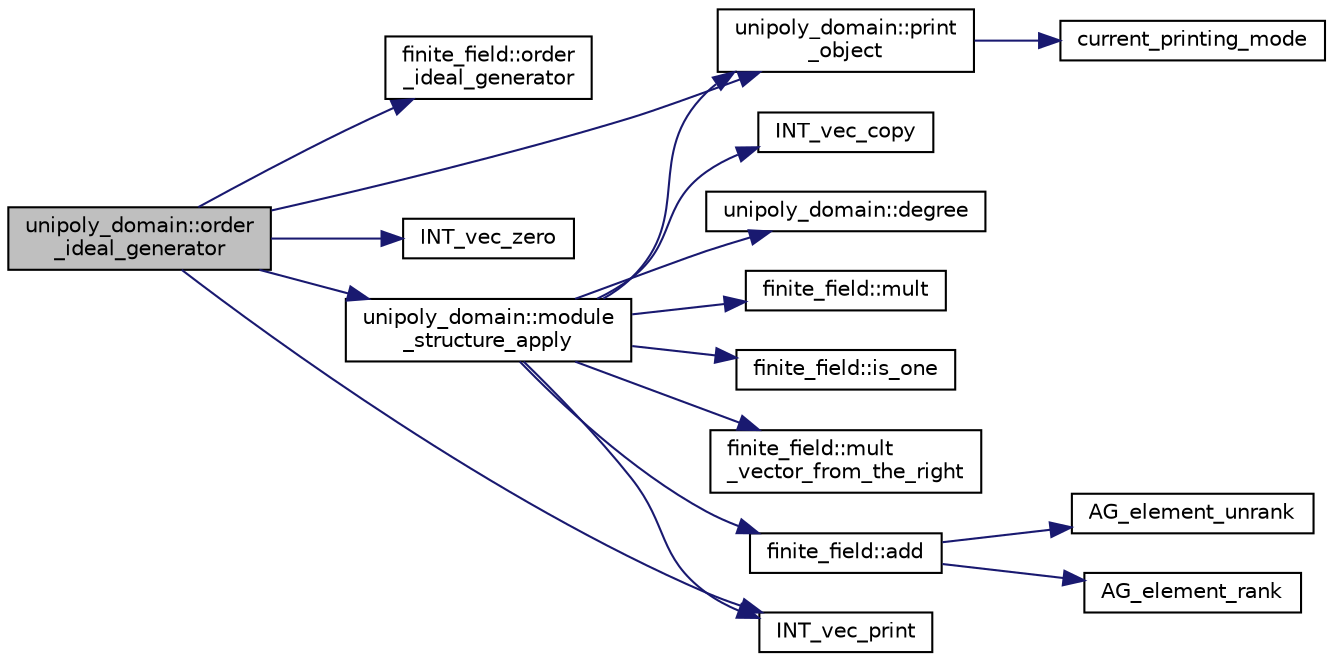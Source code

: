 digraph "unipoly_domain::order_ideal_generator"
{
  edge [fontname="Helvetica",fontsize="10",labelfontname="Helvetica",labelfontsize="10"];
  node [fontname="Helvetica",fontsize="10",shape=record];
  rankdir="LR";
  Node541 [label="unipoly_domain::order\l_ideal_generator",height=0.2,width=0.4,color="black", fillcolor="grey75", style="filled", fontcolor="black"];
  Node541 -> Node542 [color="midnightblue",fontsize="10",style="solid",fontname="Helvetica"];
  Node542 [label="finite_field::order\l_ideal_generator",height=0.2,width=0.4,color="black", fillcolor="white", style="filled",URL="$df/d5a/classfinite__field.html#a1655fa09673bda2c6b7b033bd6f63a01"];
  Node541 -> Node543 [color="midnightblue",fontsize="10",style="solid",fontname="Helvetica"];
  Node543 [label="unipoly_domain::print\l_object",height=0.2,width=0.4,color="black", fillcolor="white", style="filled",URL="$da/d3c/classunipoly__domain.html#ad73fd87ed54b67e1091ece74f80ff6d7"];
  Node543 -> Node544 [color="midnightblue",fontsize="10",style="solid",fontname="Helvetica"];
  Node544 [label="current_printing_mode",height=0.2,width=0.4,color="black", fillcolor="white", style="filled",URL="$d9/d60/discreta_8h.html#afcd81bfedce13a2f5f14361608e763f2"];
  Node541 -> Node545 [color="midnightblue",fontsize="10",style="solid",fontname="Helvetica"];
  Node545 [label="INT_vec_zero",height=0.2,width=0.4,color="black", fillcolor="white", style="filled",URL="$df/dbf/sajeeb_8_c.html#aa8c9c7977203577026080f546fe4980f"];
  Node541 -> Node546 [color="midnightblue",fontsize="10",style="solid",fontname="Helvetica"];
  Node546 [label="unipoly_domain::module\l_structure_apply",height=0.2,width=0.4,color="black", fillcolor="white", style="filled",URL="$da/d3c/classunipoly__domain.html#a770579859bb43cdd52c8cf42169272cd"];
  Node546 -> Node543 [color="midnightblue",fontsize="10",style="solid",fontname="Helvetica"];
  Node546 -> Node547 [color="midnightblue",fontsize="10",style="solid",fontname="Helvetica"];
  Node547 [label="INT_vec_copy",height=0.2,width=0.4,color="black", fillcolor="white", style="filled",URL="$df/dbf/sajeeb_8_c.html#ac2d875e27e009af6ec04d17254d11075"];
  Node546 -> Node548 [color="midnightblue",fontsize="10",style="solid",fontname="Helvetica"];
  Node548 [label="unipoly_domain::degree",height=0.2,width=0.4,color="black", fillcolor="white", style="filled",URL="$da/d3c/classunipoly__domain.html#afb7ee70ad99925f54d4d56bd27828dd2"];
  Node546 -> Node549 [color="midnightblue",fontsize="10",style="solid",fontname="Helvetica"];
  Node549 [label="finite_field::mult",height=0.2,width=0.4,color="black", fillcolor="white", style="filled",URL="$df/d5a/classfinite__field.html#a24fb5917aa6d4d656fd855b7f44a13b0"];
  Node546 -> Node550 [color="midnightblue",fontsize="10",style="solid",fontname="Helvetica"];
  Node550 [label="finite_field::is_one",height=0.2,width=0.4,color="black", fillcolor="white", style="filled",URL="$df/d5a/classfinite__field.html#afaba0130e85086d9f9d361b7999c0475"];
  Node546 -> Node551 [color="midnightblue",fontsize="10",style="solid",fontname="Helvetica"];
  Node551 [label="INT_vec_print",height=0.2,width=0.4,color="black", fillcolor="white", style="filled",URL="$df/dbf/sajeeb_8_c.html#a79a5901af0b47dd0d694109543c027fe"];
  Node546 -> Node552 [color="midnightblue",fontsize="10",style="solid",fontname="Helvetica"];
  Node552 [label="finite_field::mult\l_vector_from_the_right",height=0.2,width=0.4,color="black", fillcolor="white", style="filled",URL="$df/d5a/classfinite__field.html#a7a6de59441b867aac84f3f0c711a851a"];
  Node546 -> Node553 [color="midnightblue",fontsize="10",style="solid",fontname="Helvetica"];
  Node553 [label="finite_field::add",height=0.2,width=0.4,color="black", fillcolor="white", style="filled",URL="$df/d5a/classfinite__field.html#a8f12328a27500f3c7be0c849ebbc9d14"];
  Node553 -> Node554 [color="midnightblue",fontsize="10",style="solid",fontname="Helvetica"];
  Node554 [label="AG_element_unrank",height=0.2,width=0.4,color="black", fillcolor="white", style="filled",URL="$d4/d67/geometry_8h.html#a4a33b86c87b2879b97cfa1327abe2885"];
  Node553 -> Node555 [color="midnightblue",fontsize="10",style="solid",fontname="Helvetica"];
  Node555 [label="AG_element_rank",height=0.2,width=0.4,color="black", fillcolor="white", style="filled",URL="$d4/d67/geometry_8h.html#ab2ac908d07dd8038fd996e26bdc75c17"];
  Node541 -> Node551 [color="midnightblue",fontsize="10",style="solid",fontname="Helvetica"];
}
